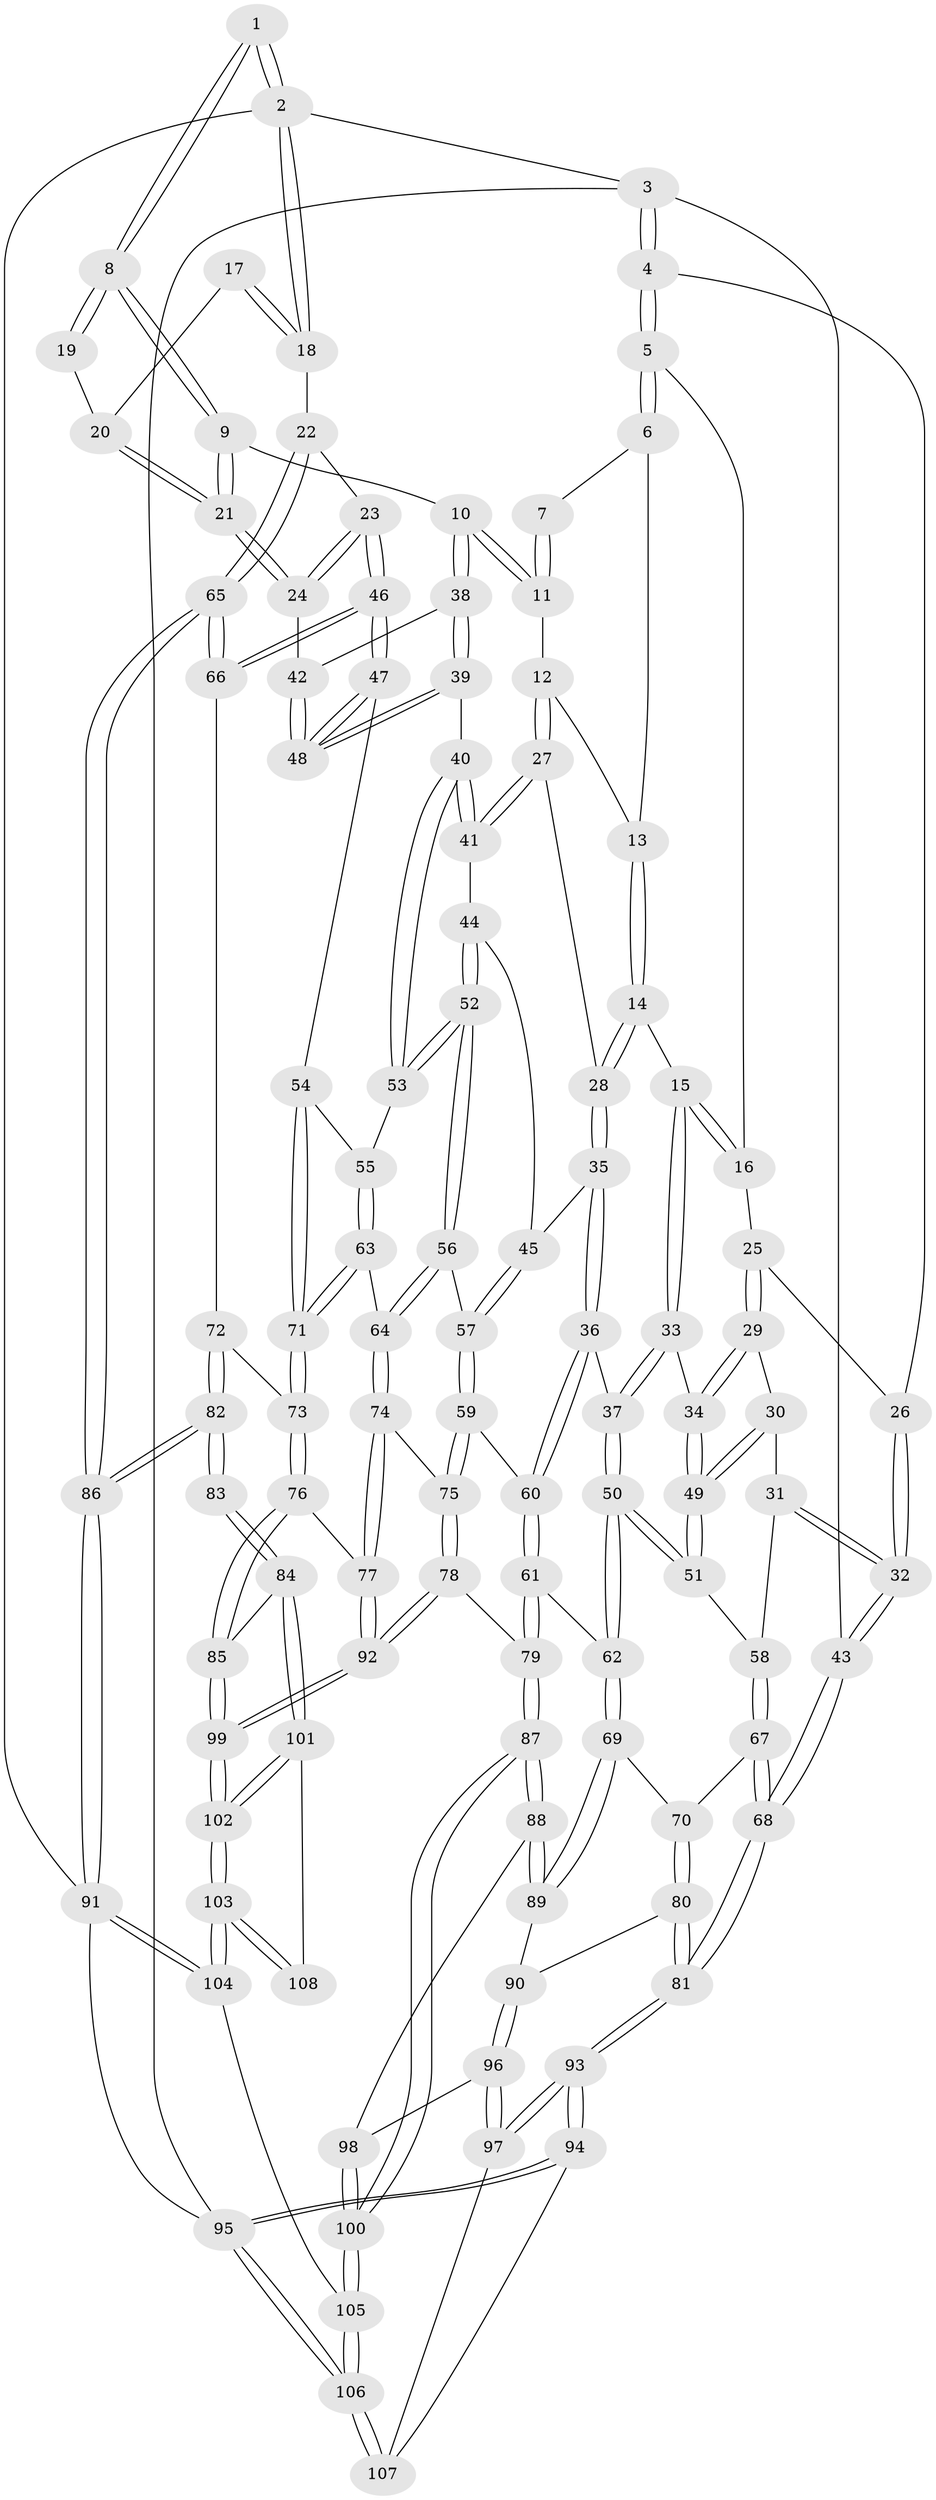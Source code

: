 // coarse degree distribution, {4: 0.36363636363636365, 6: 0.030303030303030304, 3: 0.42424242424242425, 2: 0.12121212121212122, 5: 0.06060606060606061}
// Generated by graph-tools (version 1.1) at 2025/54/03/04/25 22:54:47]
// undirected, 108 vertices, 267 edges
graph export_dot {
  node [color=gray90,style=filled];
  1 [pos="+0.9116024628149751+0"];
  2 [pos="+1+0"];
  3 [pos="+0+0"];
  4 [pos="+0+0"];
  5 [pos="+0.20408281312071733+0"];
  6 [pos="+0.42555842682490475+0"];
  7 [pos="+0.7103460941935847+0"];
  8 [pos="+0.8204566954015371+0.12237014401010317"];
  9 [pos="+0.7255057937741094+0.21417575388513432"];
  10 [pos="+0.7251091745428343+0.2144089407828187"];
  11 [pos="+0.7210195212874512+0.2129032062029038"];
  12 [pos="+0.6405549375195636+0.20120413606482251"];
  13 [pos="+0.4305290171282115+0"];
  14 [pos="+0.408844450420986+0.2648554272886673"];
  15 [pos="+0.33843482362941857+0.2714269912839453"];
  16 [pos="+0.2690278155286985+0.22500847760365345"];
  17 [pos="+1+0.017856185117671168"];
  18 [pos="+1+0"];
  19 [pos="+0.8907674490835616+0.12380097914978727"];
  20 [pos="+0.9425016655193367+0.15641172063258985"];
  21 [pos="+1+0.2506592805179403"];
  22 [pos="+1+0.24583456717304328"];
  23 [pos="+1+0.26048495166052826"];
  24 [pos="+1+0.2604186895841516"];
  25 [pos="+0.14998624255046097+0.2867024467982624"];
  26 [pos="+0.09537270504335967+0.25723384437970376"];
  27 [pos="+0.5123379746036383+0.295261170739854"];
  28 [pos="+0.49040851750990383+0.2975982448213061"];
  29 [pos="+0.15521729802745945+0.34086389016290897"];
  30 [pos="+0.13371707248863793+0.37978514248681633"];
  31 [pos="+0.05961388240952981+0.4343698266710347"];
  32 [pos="+0+0.4655801506781986"];
  33 [pos="+0.29948951834355947+0.3913163515998257"];
  34 [pos="+0.26078243788485816+0.4039433751177215"];
  35 [pos="+0.42167350101774387+0.44842305705691177"];
  36 [pos="+0.3876984431102298+0.4746167477551163"];
  37 [pos="+0.3757144742448705+0.473623090514619"];
  38 [pos="+0.7553683322221943+0.29962317570569974"];
  39 [pos="+0.7656663394023748+0.36237490073851464"];
  40 [pos="+0.7154411351343338+0.3978113791834399"];
  41 [pos="+0.5570241077116909+0.39273382113768124"];
  42 [pos="+0.9896911349989542+0.30810044359624433"];
  43 [pos="+0+0.5124324235185838"];
  44 [pos="+0.5598414846371991+0.40923122840172577"];
  45 [pos="+0.49410758417263007+0.472276731522412"];
  46 [pos="+0.9040941593813028+0.5094817689522241"];
  47 [pos="+0.8421075238114336+0.4584883613880792"];
  48 [pos="+0.8415704604953437+0.4569546736291714"];
  49 [pos="+0.2063498715917115+0.49700352877377446"];
  50 [pos="+0.25960237388661644+0.5758262892005284"];
  51 [pos="+0.20278286480902977+0.5175140295542868"];
  52 [pos="+0.6125042098070033+0.4991063015304688"];
  53 [pos="+0.6240272221600528+0.49601609498551286"];
  54 [pos="+0.7575408825354897+0.538737879966411"];
  55 [pos="+0.6550012391968072+0.5114303893370965"];
  56 [pos="+0.5659149138939711+0.5642993910328766"];
  57 [pos="+0.5551108736444925+0.5672943319268257"];
  58 [pos="+0.18825226583669497+0.5187690886296303"];
  59 [pos="+0.5121596450095115+0.5968157191614122"];
  60 [pos="+0.4436744889295793+0.5765643525368476"];
  61 [pos="+0.34633108915638505+0.6484363487673064"];
  62 [pos="+0.2660865983085396+0.6185539294309854"];
  63 [pos="+0.7030670700529114+0.6194084000047648"];
  64 [pos="+0.6362866069898611+0.6235708801585701"];
  65 [pos="+1+0.7096616905211482"];
  66 [pos="+0.9329159846307824+0.5394217713519615"];
  67 [pos="+0.03381407845435335+0.6037878687952563"];
  68 [pos="+0+0.600903232913582"];
  69 [pos="+0.24775593446489358+0.6404315621655081"];
  70 [pos="+0.10158606483350566+0.6375208197767759"];
  71 [pos="+0.7321780261814365+0.6227476098704658"];
  72 [pos="+0.7683259510994824+0.655758462650078"];
  73 [pos="+0.7478505633741123+0.6473522734354168"];
  74 [pos="+0.626361169296022+0.6922267651189253"];
  75 [pos="+0.5073669945893735+0.6756030252777735"];
  76 [pos="+0.6897641757849513+0.7359302530148663"];
  77 [pos="+0.6430299836766802+0.7420296240453057"];
  78 [pos="+0.4760248946734863+0.7610416856691115"];
  79 [pos="+0.41788484737274245+0.7766351506181502"];
  80 [pos="+0.15096725572574657+0.7417871918830159"];
  81 [pos="+0+0.6854898536944241"];
  82 [pos="+0.9270100593382345+0.823033373509103"];
  83 [pos="+0.9098490785730158+0.8273272099436745"];
  84 [pos="+0.7817961185714173+0.8074723753589451"];
  85 [pos="+0.7602015990745518+0.7964968125631695"];
  86 [pos="+1+0.8422478457866066"];
  87 [pos="+0.3754508156400747+0.8282841977616449"];
  88 [pos="+0.26987748725839594+0.7877506628736566"];
  89 [pos="+0.22621006736004134+0.7151722684678207"];
  90 [pos="+0.1534041949288758+0.7435865965156634"];
  91 [pos="+1+1"];
  92 [pos="+0.5827432338449949+0.8171295408706992"];
  93 [pos="+0+0.7035997710690257"];
  94 [pos="+0+0.9896428241431959"];
  95 [pos="+0+1"];
  96 [pos="+0.12543885650273903+0.8469782761295629"];
  97 [pos="+0.1151950913096578+0.8576841125193326"];
  98 [pos="+0.21883377914072763+0.8306147913603513"];
  99 [pos="+0.5917327471773629+0.8399676725156086"];
  100 [pos="+0.3516805619100399+1"];
  101 [pos="+0.6184093178323815+0.9138732550374125"];
  102 [pos="+0.6090325417456217+0.918171775099743"];
  103 [pos="+0.5783451751519045+1"];
  104 [pos="+0.5662910899380077+1"];
  105 [pos="+0.3516917792366268+1"];
  106 [pos="+0.2562634237979425+1"];
  107 [pos="+0.1231514838698741+0.9134538448360241"];
  108 [pos="+0.8590483910594506+0.8663131986902167"];
  1 -- 2;
  1 -- 2;
  1 -- 8;
  1 -- 8;
  2 -- 3;
  2 -- 18;
  2 -- 18;
  2 -- 91;
  3 -- 4;
  3 -- 4;
  3 -- 43;
  3 -- 95;
  4 -- 5;
  4 -- 5;
  4 -- 26;
  5 -- 6;
  5 -- 6;
  5 -- 16;
  6 -- 7;
  6 -- 13;
  7 -- 11;
  7 -- 11;
  8 -- 9;
  8 -- 9;
  8 -- 19;
  8 -- 19;
  9 -- 10;
  9 -- 21;
  9 -- 21;
  10 -- 11;
  10 -- 11;
  10 -- 38;
  10 -- 38;
  11 -- 12;
  12 -- 13;
  12 -- 27;
  12 -- 27;
  13 -- 14;
  13 -- 14;
  14 -- 15;
  14 -- 28;
  14 -- 28;
  15 -- 16;
  15 -- 16;
  15 -- 33;
  15 -- 33;
  16 -- 25;
  17 -- 18;
  17 -- 18;
  17 -- 20;
  18 -- 22;
  19 -- 20;
  20 -- 21;
  20 -- 21;
  21 -- 24;
  21 -- 24;
  22 -- 23;
  22 -- 65;
  22 -- 65;
  23 -- 24;
  23 -- 24;
  23 -- 46;
  23 -- 46;
  24 -- 42;
  25 -- 26;
  25 -- 29;
  25 -- 29;
  26 -- 32;
  26 -- 32;
  27 -- 28;
  27 -- 41;
  27 -- 41;
  28 -- 35;
  28 -- 35;
  29 -- 30;
  29 -- 34;
  29 -- 34;
  30 -- 31;
  30 -- 49;
  30 -- 49;
  31 -- 32;
  31 -- 32;
  31 -- 58;
  32 -- 43;
  32 -- 43;
  33 -- 34;
  33 -- 37;
  33 -- 37;
  34 -- 49;
  34 -- 49;
  35 -- 36;
  35 -- 36;
  35 -- 45;
  36 -- 37;
  36 -- 60;
  36 -- 60;
  37 -- 50;
  37 -- 50;
  38 -- 39;
  38 -- 39;
  38 -- 42;
  39 -- 40;
  39 -- 48;
  39 -- 48;
  40 -- 41;
  40 -- 41;
  40 -- 53;
  40 -- 53;
  41 -- 44;
  42 -- 48;
  42 -- 48;
  43 -- 68;
  43 -- 68;
  44 -- 45;
  44 -- 52;
  44 -- 52;
  45 -- 57;
  45 -- 57;
  46 -- 47;
  46 -- 47;
  46 -- 66;
  46 -- 66;
  47 -- 48;
  47 -- 48;
  47 -- 54;
  49 -- 51;
  49 -- 51;
  50 -- 51;
  50 -- 51;
  50 -- 62;
  50 -- 62;
  51 -- 58;
  52 -- 53;
  52 -- 53;
  52 -- 56;
  52 -- 56;
  53 -- 55;
  54 -- 55;
  54 -- 71;
  54 -- 71;
  55 -- 63;
  55 -- 63;
  56 -- 57;
  56 -- 64;
  56 -- 64;
  57 -- 59;
  57 -- 59;
  58 -- 67;
  58 -- 67;
  59 -- 60;
  59 -- 75;
  59 -- 75;
  60 -- 61;
  60 -- 61;
  61 -- 62;
  61 -- 79;
  61 -- 79;
  62 -- 69;
  62 -- 69;
  63 -- 64;
  63 -- 71;
  63 -- 71;
  64 -- 74;
  64 -- 74;
  65 -- 66;
  65 -- 66;
  65 -- 86;
  65 -- 86;
  66 -- 72;
  67 -- 68;
  67 -- 68;
  67 -- 70;
  68 -- 81;
  68 -- 81;
  69 -- 70;
  69 -- 89;
  69 -- 89;
  70 -- 80;
  70 -- 80;
  71 -- 73;
  71 -- 73;
  72 -- 73;
  72 -- 82;
  72 -- 82;
  73 -- 76;
  73 -- 76;
  74 -- 75;
  74 -- 77;
  74 -- 77;
  75 -- 78;
  75 -- 78;
  76 -- 77;
  76 -- 85;
  76 -- 85;
  77 -- 92;
  77 -- 92;
  78 -- 79;
  78 -- 92;
  78 -- 92;
  79 -- 87;
  79 -- 87;
  80 -- 81;
  80 -- 81;
  80 -- 90;
  81 -- 93;
  81 -- 93;
  82 -- 83;
  82 -- 83;
  82 -- 86;
  82 -- 86;
  83 -- 84;
  83 -- 84;
  84 -- 85;
  84 -- 101;
  84 -- 101;
  85 -- 99;
  85 -- 99;
  86 -- 91;
  86 -- 91;
  87 -- 88;
  87 -- 88;
  87 -- 100;
  87 -- 100;
  88 -- 89;
  88 -- 89;
  88 -- 98;
  89 -- 90;
  90 -- 96;
  90 -- 96;
  91 -- 104;
  91 -- 104;
  91 -- 95;
  92 -- 99;
  92 -- 99;
  93 -- 94;
  93 -- 94;
  93 -- 97;
  93 -- 97;
  94 -- 95;
  94 -- 95;
  94 -- 107;
  95 -- 106;
  95 -- 106;
  96 -- 97;
  96 -- 97;
  96 -- 98;
  97 -- 107;
  98 -- 100;
  98 -- 100;
  99 -- 102;
  99 -- 102;
  100 -- 105;
  100 -- 105;
  101 -- 102;
  101 -- 102;
  101 -- 108;
  102 -- 103;
  102 -- 103;
  103 -- 104;
  103 -- 104;
  103 -- 108;
  103 -- 108;
  104 -- 105;
  105 -- 106;
  105 -- 106;
  106 -- 107;
  106 -- 107;
}
